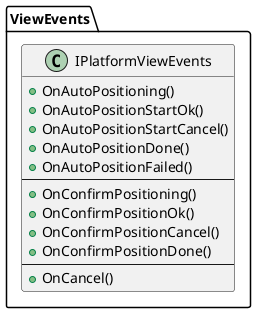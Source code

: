 @startuml IPlatformViewEvents

package ViewEvents
{

class IPlatformViewEvents
{
    +OnAutoPositioning()
    +OnAutoPositionStartOk()
    +OnAutoPositionStartCancel()
    +OnAutoPositionDone()
    +OnAutoPositionFailed()
    ---
    +OnConfirmPositioning()
    +OnConfirmPositionOk()
    +OnConfirmPositionCancel()
    +OnConfirmPositionDone()
    ---
    +OnCancel()
}

}

@enduml
